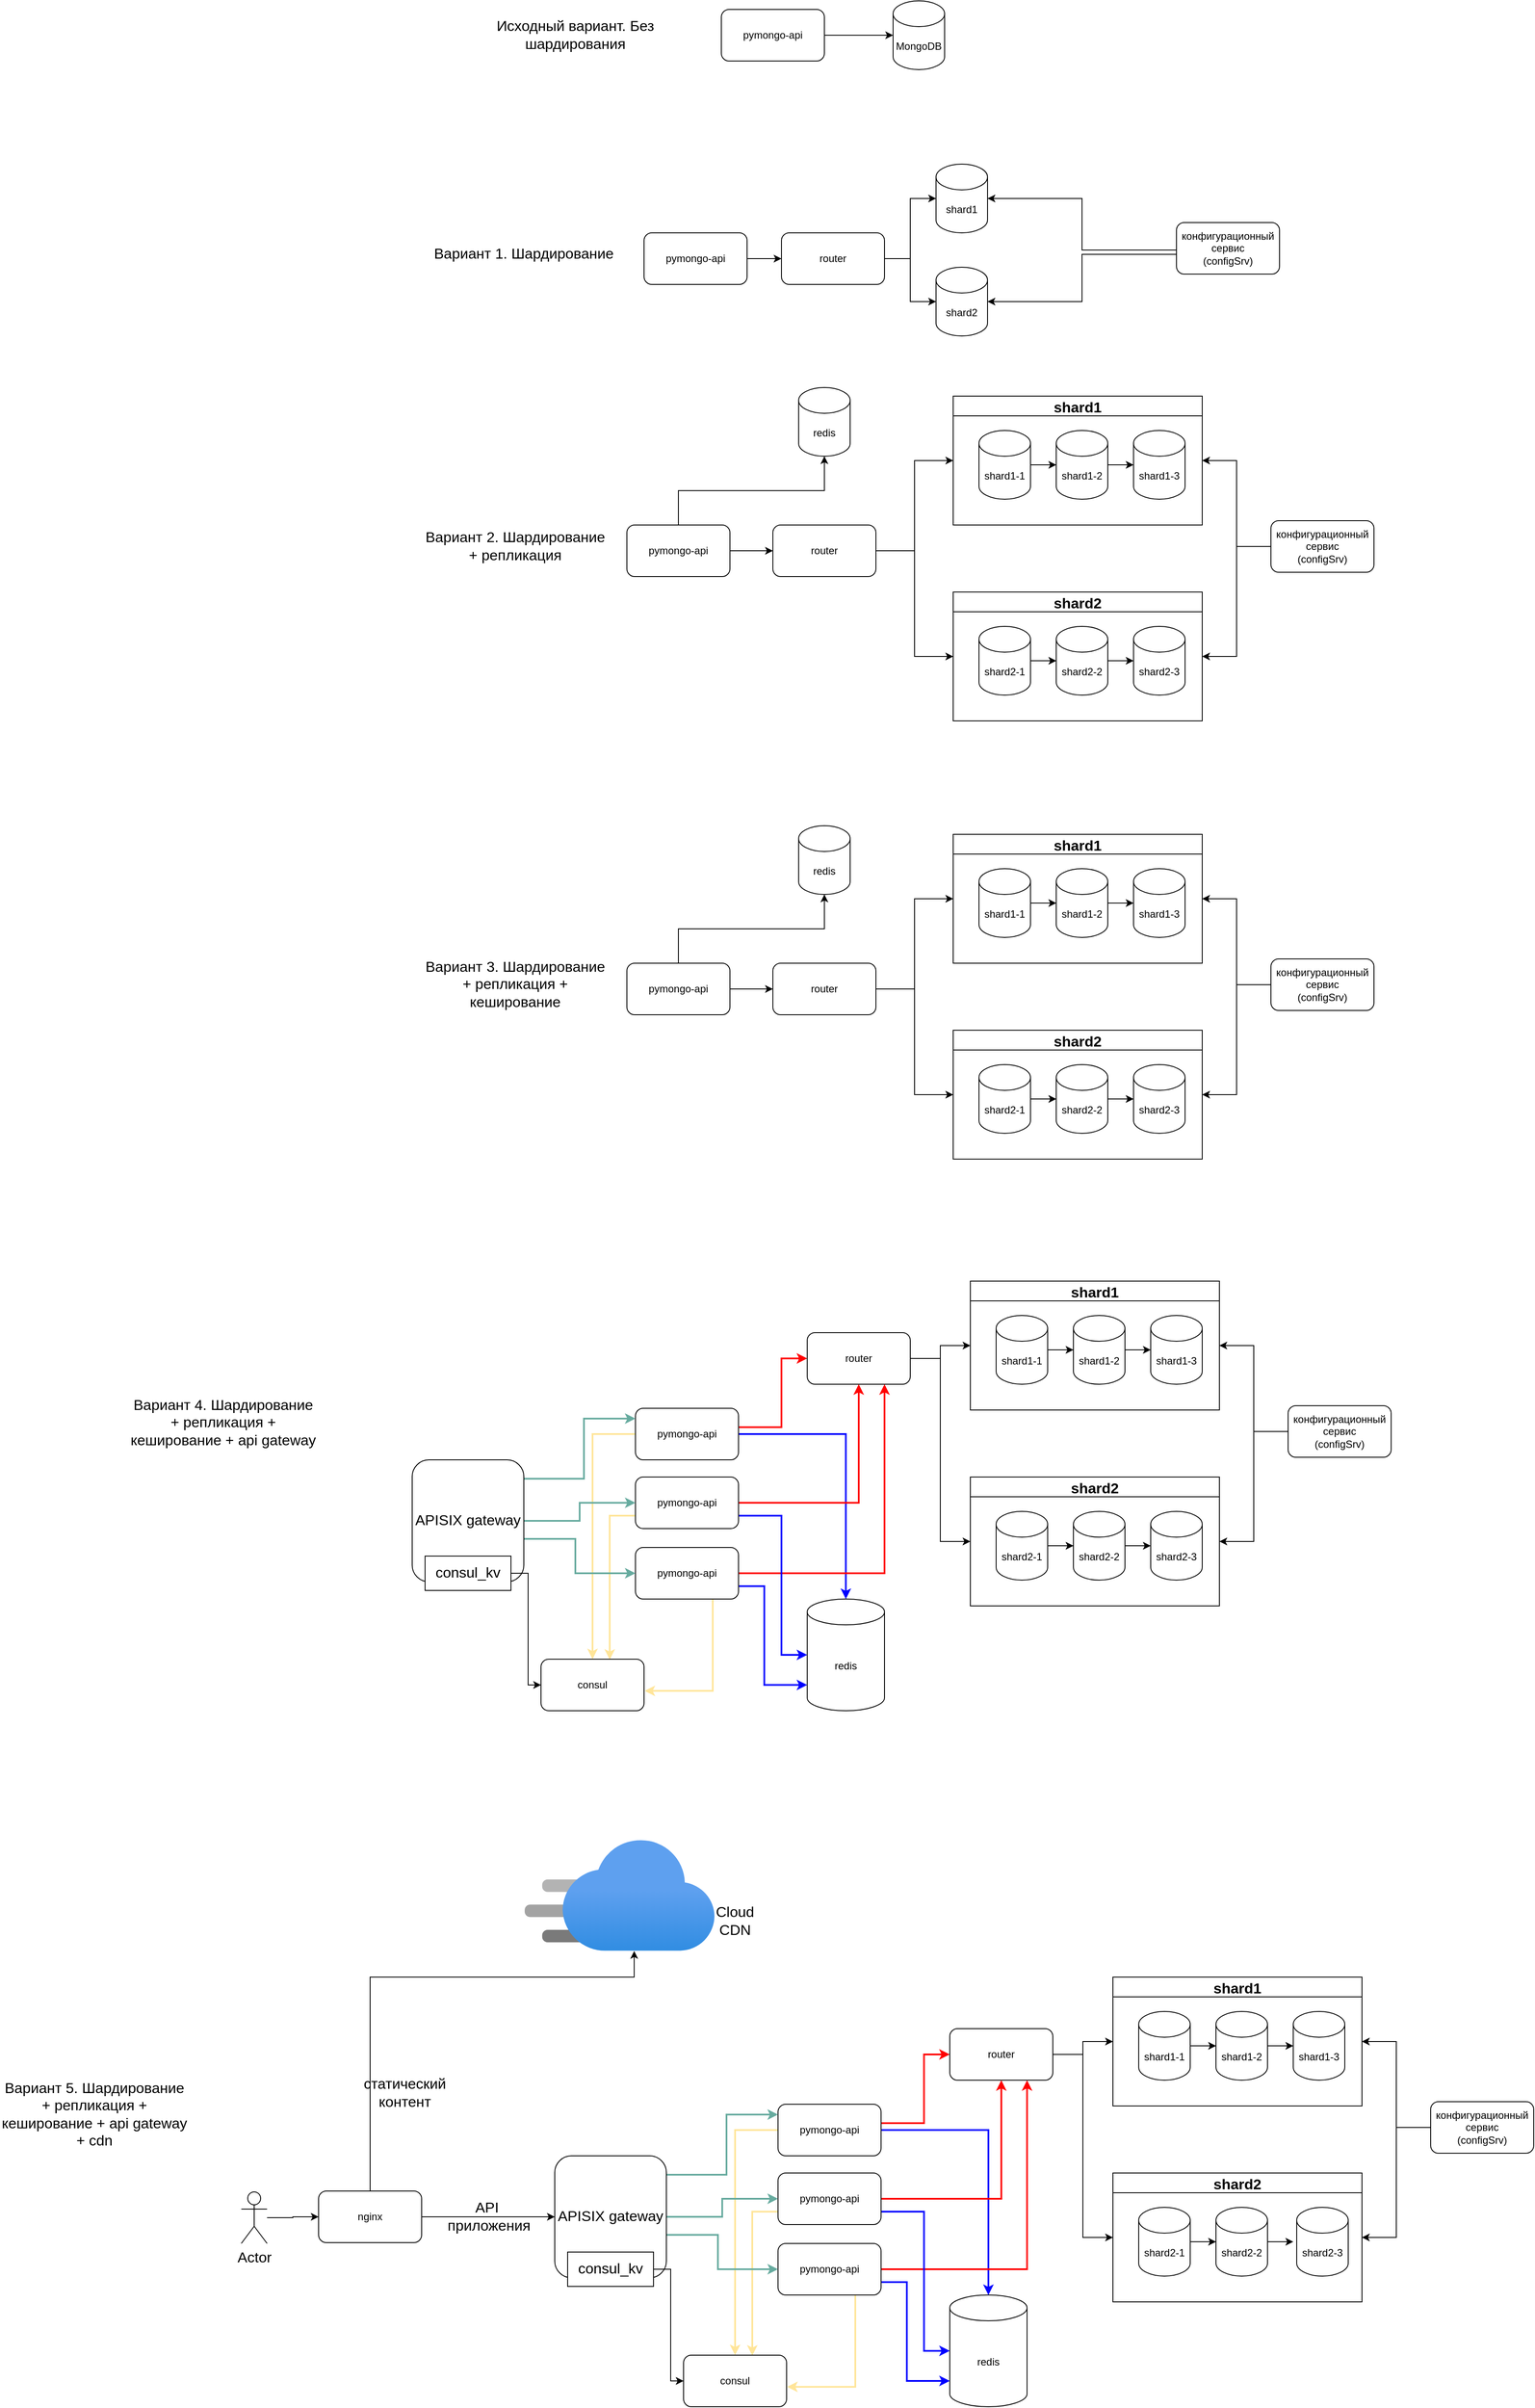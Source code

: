 <mxfile version="20.2.3" type="device"><diagram name="Page-1" id="-H_mtQnk-PTXWXPvYvuk"><mxGraphModel dx="4724" dy="2163" grid="1" gridSize="10" guides="1" tooltips="1" connect="1" arrows="1" fold="1" page="1" pageScale="1" pageWidth="1169" pageHeight="827" math="0" shadow="0"><root><mxCell id="0"/><mxCell id="1" parent="0"/><mxCell id="zA23MoTUsTF4_91t8viU-2" value="MongoDB" style="shape=cylinder3;whiteSpace=wrap;html=1;boundedLbl=1;backgroundOutline=1;size=15;" parent="1" vertex="1"><mxGeometry x="550" y="160" width="60" height="80" as="geometry"/></mxCell><mxCell id="zA23MoTUsTF4_91t8viU-3" value="pymongo-api" style="rounded=1;whiteSpace=wrap;html=1;" parent="1" vertex="1"><mxGeometry x="350" y="170" width="120" height="60" as="geometry"/></mxCell><mxCell id="zA23MoTUsTF4_91t8viU-4" style="edgeStyle=orthogonalEdgeStyle;rounded=0;orthogonalLoop=1;jettySize=auto;html=1;exitX=1;exitY=0.5;exitDx=0;exitDy=0;entryX=0;entryY=0.5;entryDx=0;entryDy=0;entryPerimeter=0;" parent="1" source="zA23MoTUsTF4_91t8viU-3" target="zA23MoTUsTF4_91t8viU-2" edge="1"><mxGeometry relative="1" as="geometry"/></mxCell><mxCell id="vCGlA6a2CIkTy2Intsum-1" value="Исходный вариант. Без шардирования" style="text;html=1;strokeColor=none;fillColor=none;align=center;verticalAlign=middle;whiteSpace=wrap;rounded=0;fontSize=17;" parent="1" vertex="1"><mxGeometry x="70" y="185" width="220" height="30" as="geometry"/></mxCell><mxCell id="vCGlA6a2CIkTy2Intsum-15" style="edgeStyle=orthogonalEdgeStyle;rounded=0;orthogonalLoop=1;jettySize=auto;html=1;entryX=0;entryY=0.5;entryDx=0;entryDy=0;fontSize=17;" parent="1" source="vCGlA6a2CIkTy2Intsum-2" target="vCGlA6a2CIkTy2Intsum-11" edge="1"><mxGeometry relative="1" as="geometry"/></mxCell><mxCell id="vCGlA6a2CIkTy2Intsum-2" value="pymongo-api" style="rounded=1;whiteSpace=wrap;html=1;" parent="1" vertex="1"><mxGeometry x="260" y="430" width="120" height="60" as="geometry"/></mxCell><mxCell id="vCGlA6a2CIkTy2Intsum-3" value="shard1" style="shape=cylinder3;whiteSpace=wrap;html=1;boundedLbl=1;backgroundOutline=1;size=15;" parent="1" vertex="1"><mxGeometry x="600" y="350" width="60" height="80" as="geometry"/></mxCell><mxCell id="vCGlA6a2CIkTy2Intsum-5" value="Вариант 1. Шардирование" style="text;html=1;strokeColor=none;fillColor=none;align=center;verticalAlign=middle;whiteSpace=wrap;rounded=0;fontSize=17;" parent="1" vertex="1"><mxGeometry x="10" y="440" width="220" height="30" as="geometry"/></mxCell><mxCell id="vCGlA6a2CIkTy2Intsum-6" value="shard2" style="shape=cylinder3;whiteSpace=wrap;html=1;boundedLbl=1;backgroundOutline=1;size=15;" parent="1" vertex="1"><mxGeometry x="600" y="470" width="60" height="80" as="geometry"/></mxCell><mxCell id="vCGlA6a2CIkTy2Intsum-9" style="edgeStyle=orthogonalEdgeStyle;rounded=0;orthogonalLoop=1;jettySize=auto;html=1;entryX=1;entryY=0.5;entryDx=0;entryDy=0;entryPerimeter=0;fontSize=17;" parent="1" target="vCGlA6a2CIkTy2Intsum-3" edge="1"><mxGeometry relative="1" as="geometry"><mxPoint x="880" y="450.0" as="sourcePoint"/><Array as="points"><mxPoint x="770" y="450"/><mxPoint x="770" y="390"/></Array></mxGeometry></mxCell><mxCell id="vCGlA6a2CIkTy2Intsum-10" style="edgeStyle=orthogonalEdgeStyle;rounded=0;orthogonalLoop=1;jettySize=auto;html=1;fontSize=17;" parent="1" edge="1"><mxGeometry relative="1" as="geometry"><mxPoint x="880" y="455.0" as="sourcePoint"/><mxPoint x="660" y="510" as="targetPoint"/><Array as="points"><mxPoint x="770" y="455"/><mxPoint x="770" y="510"/></Array></mxGeometry></mxCell><mxCell id="vCGlA6a2CIkTy2Intsum-12" style="edgeStyle=orthogonalEdgeStyle;rounded=0;orthogonalLoop=1;jettySize=auto;html=1;entryX=0;entryY=0.5;entryDx=0;entryDy=0;entryPerimeter=0;fontSize=17;" parent="1" source="vCGlA6a2CIkTy2Intsum-11" target="vCGlA6a2CIkTy2Intsum-3" edge="1"><mxGeometry relative="1" as="geometry"/></mxCell><mxCell id="vCGlA6a2CIkTy2Intsum-13" style="edgeStyle=orthogonalEdgeStyle;rounded=0;orthogonalLoop=1;jettySize=auto;html=1;entryX=0;entryY=0.5;entryDx=0;entryDy=0;entryPerimeter=0;fontSize=17;" parent="1" source="vCGlA6a2CIkTy2Intsum-11" target="vCGlA6a2CIkTy2Intsum-6" edge="1"><mxGeometry relative="1" as="geometry"/></mxCell><mxCell id="vCGlA6a2CIkTy2Intsum-11" value="router" style="rounded=1;whiteSpace=wrap;html=1;" parent="1" vertex="1"><mxGeometry x="420" y="430" width="120" height="60" as="geometry"/></mxCell><mxCell id="vCGlA6a2CIkTy2Intsum-43" style="edgeStyle=orthogonalEdgeStyle;rounded=0;orthogonalLoop=1;jettySize=auto;html=1;entryX=0;entryY=0.5;entryDx=0;entryDy=0;fontSize=17;" parent="1" source="vCGlA6a2CIkTy2Intsum-44" target="vCGlA6a2CIkTy2Intsum-51" edge="1"><mxGeometry relative="1" as="geometry"/></mxCell><mxCell id="vCGlA6a2CIkTy2Intsum-65" style="edgeStyle=orthogonalEdgeStyle;rounded=0;orthogonalLoop=1;jettySize=auto;html=1;entryX=0.5;entryY=1;entryDx=0;entryDy=0;entryPerimeter=0;fontSize=17;" parent="1" source="vCGlA6a2CIkTy2Intsum-44" target="vCGlA6a2CIkTy2Intsum-64" edge="1"><mxGeometry relative="1" as="geometry"><Array as="points"><mxPoint x="300" y="1240"/><mxPoint x="470" y="1240"/></Array></mxGeometry></mxCell><mxCell id="vCGlA6a2CIkTy2Intsum-44" value="pymongo-api" style="rounded=1;whiteSpace=wrap;html=1;" parent="1" vertex="1"><mxGeometry x="240" y="1280" width="120" height="60" as="geometry"/></mxCell><mxCell id="vCGlA6a2CIkTy2Intsum-45" value="Вариант 3. Шардирование + репликация + кеширование" style="text;html=1;strokeColor=none;fillColor=none;align=center;verticalAlign=middle;whiteSpace=wrap;rounded=0;fontSize=17;" parent="1" vertex="1"><mxGeometry y="1290" width="220" height="30" as="geometry"/></mxCell><mxCell id="vCGlA6a2CIkTy2Intsum-46" style="edgeStyle=orthogonalEdgeStyle;rounded=0;orthogonalLoop=1;jettySize=auto;html=1;entryX=1;entryY=0.5;entryDx=0;entryDy=0;fontSize=17;" parent="1" source="vCGlA6a2CIkTy2Intsum-48" target="vCGlA6a2CIkTy2Intsum-52" edge="1"><mxGeometry relative="1" as="geometry"/></mxCell><mxCell id="vCGlA6a2CIkTy2Intsum-47" style="edgeStyle=orthogonalEdgeStyle;rounded=0;orthogonalLoop=1;jettySize=auto;html=1;entryX=1;entryY=0.5;entryDx=0;entryDy=0;fontSize=17;" parent="1" source="vCGlA6a2CIkTy2Intsum-48" target="vCGlA6a2CIkTy2Intsum-58" edge="1"><mxGeometry relative="1" as="geometry"/></mxCell><mxCell id="vCGlA6a2CIkTy2Intsum-48" value="конфигурационный сервис&lt;br&gt;(configSrv)" style="rounded=1;whiteSpace=wrap;html=1;" parent="1" vertex="1"><mxGeometry x="990" y="1275" width="120" height="60" as="geometry"/></mxCell><mxCell id="vCGlA6a2CIkTy2Intsum-49" style="edgeStyle=orthogonalEdgeStyle;rounded=0;orthogonalLoop=1;jettySize=auto;html=1;entryX=0;entryY=0.5;entryDx=0;entryDy=0;fontSize=17;" parent="1" source="vCGlA6a2CIkTy2Intsum-51" target="vCGlA6a2CIkTy2Intsum-52" edge="1"><mxGeometry relative="1" as="geometry"/></mxCell><mxCell id="vCGlA6a2CIkTy2Intsum-50" style="edgeStyle=orthogonalEdgeStyle;rounded=0;orthogonalLoop=1;jettySize=auto;html=1;entryX=0;entryY=0.5;entryDx=0;entryDy=0;fontSize=17;" parent="1" source="vCGlA6a2CIkTy2Intsum-51" target="vCGlA6a2CIkTy2Intsum-58" edge="1"><mxGeometry relative="1" as="geometry"/></mxCell><mxCell id="vCGlA6a2CIkTy2Intsum-51" value="router" style="rounded=1;whiteSpace=wrap;html=1;" parent="1" vertex="1"><mxGeometry x="410" y="1280" width="120" height="60" as="geometry"/></mxCell><mxCell id="vCGlA6a2CIkTy2Intsum-52" value="shard1" style="swimlane;fontSize=17;" parent="1" vertex="1"><mxGeometry x="620" y="1130" width="290" height="150" as="geometry"/></mxCell><mxCell id="vCGlA6a2CIkTy2Intsum-53" style="edgeStyle=orthogonalEdgeStyle;rounded=0;orthogonalLoop=1;jettySize=auto;html=1;fontSize=17;" parent="vCGlA6a2CIkTy2Intsum-52" source="vCGlA6a2CIkTy2Intsum-55" target="vCGlA6a2CIkTy2Intsum-57" edge="1"><mxGeometry relative="1" as="geometry"/></mxCell><mxCell id="vCGlA6a2CIkTy2Intsum-54" style="edgeStyle=orthogonalEdgeStyle;rounded=0;orthogonalLoop=1;jettySize=auto;html=1;entryX=0;entryY=0.5;entryDx=0;entryDy=0;entryPerimeter=0;fontSize=17;" parent="vCGlA6a2CIkTy2Intsum-52" source="vCGlA6a2CIkTy2Intsum-55" target="vCGlA6a2CIkTy2Intsum-56" edge="1"><mxGeometry relative="1" as="geometry"/></mxCell><mxCell id="vCGlA6a2CIkTy2Intsum-55" value="shard1-1" style="shape=cylinder3;whiteSpace=wrap;html=1;boundedLbl=1;backgroundOutline=1;size=15;" parent="vCGlA6a2CIkTy2Intsum-52" vertex="1"><mxGeometry x="30" y="40" width="60" height="80" as="geometry"/></mxCell><mxCell id="vCGlA6a2CIkTy2Intsum-56" value="shard1-2" style="shape=cylinder3;whiteSpace=wrap;html=1;boundedLbl=1;backgroundOutline=1;size=15;" parent="vCGlA6a2CIkTy2Intsum-52" vertex="1"><mxGeometry x="120" y="40" width="60" height="80" as="geometry"/></mxCell><mxCell id="vCGlA6a2CIkTy2Intsum-57" value="shard1-3" style="shape=cylinder3;whiteSpace=wrap;html=1;boundedLbl=1;backgroundOutline=1;size=15;" parent="vCGlA6a2CIkTy2Intsum-52" vertex="1"><mxGeometry x="210" y="40" width="60" height="80" as="geometry"/></mxCell><mxCell id="vCGlA6a2CIkTy2Intsum-58" value="shard2" style="swimlane;fontSize=17;" parent="1" vertex="1"><mxGeometry x="620" y="1358" width="290" height="150" as="geometry"/></mxCell><mxCell id="vCGlA6a2CIkTy2Intsum-59" style="edgeStyle=orthogonalEdgeStyle;rounded=0;orthogonalLoop=1;jettySize=auto;html=1;fontSize=17;" parent="vCGlA6a2CIkTy2Intsum-58" source="vCGlA6a2CIkTy2Intsum-61" target="vCGlA6a2CIkTy2Intsum-63" edge="1"><mxGeometry relative="1" as="geometry"/></mxCell><mxCell id="vCGlA6a2CIkTy2Intsum-60" style="edgeStyle=orthogonalEdgeStyle;rounded=0;orthogonalLoop=1;jettySize=auto;html=1;entryX=0;entryY=0.5;entryDx=0;entryDy=0;entryPerimeter=0;fontSize=17;" parent="vCGlA6a2CIkTy2Intsum-58" source="vCGlA6a2CIkTy2Intsum-61" target="vCGlA6a2CIkTy2Intsum-62" edge="1"><mxGeometry relative="1" as="geometry"/></mxCell><mxCell id="vCGlA6a2CIkTy2Intsum-61" value="shard2-1" style="shape=cylinder3;whiteSpace=wrap;html=1;boundedLbl=1;backgroundOutline=1;size=15;" parent="vCGlA6a2CIkTy2Intsum-58" vertex="1"><mxGeometry x="30" y="40" width="60" height="80" as="geometry"/></mxCell><mxCell id="vCGlA6a2CIkTy2Intsum-62" value="shard2-2" style="shape=cylinder3;whiteSpace=wrap;html=1;boundedLbl=1;backgroundOutline=1;size=15;" parent="vCGlA6a2CIkTy2Intsum-58" vertex="1"><mxGeometry x="120" y="40" width="60" height="80" as="geometry"/></mxCell><mxCell id="vCGlA6a2CIkTy2Intsum-63" value="shard2-3" style="shape=cylinder3;whiteSpace=wrap;html=1;boundedLbl=1;backgroundOutline=1;size=15;" parent="vCGlA6a2CIkTy2Intsum-58" vertex="1"><mxGeometry x="210" y="40" width="60" height="80" as="geometry"/></mxCell><mxCell id="vCGlA6a2CIkTy2Intsum-64" value="redis" style="shape=cylinder3;whiteSpace=wrap;html=1;boundedLbl=1;backgroundOutline=1;size=15;" parent="1" vertex="1"><mxGeometry x="440" y="1120" width="60" height="80" as="geometry"/></mxCell><mxCell id="vCGlA6a2CIkTy2Intsum-66" style="edgeStyle=orthogonalEdgeStyle;rounded=0;orthogonalLoop=1;jettySize=auto;html=1;entryX=0;entryY=0.5;entryDx=0;entryDy=0;fontSize=17;" parent="1" source="vCGlA6a2CIkTy2Intsum-68" target="vCGlA6a2CIkTy2Intsum-75" edge="1"><mxGeometry relative="1" as="geometry"/></mxCell><mxCell id="vCGlA6a2CIkTy2Intsum-67" style="edgeStyle=orthogonalEdgeStyle;rounded=0;orthogonalLoop=1;jettySize=auto;html=1;entryX=0.5;entryY=1;entryDx=0;entryDy=0;entryPerimeter=0;fontSize=17;" parent="1" source="vCGlA6a2CIkTy2Intsum-68" target="vCGlA6a2CIkTy2Intsum-88" edge="1"><mxGeometry relative="1" as="geometry"><Array as="points"><mxPoint x="300" y="730"/><mxPoint x="470" y="730"/></Array></mxGeometry></mxCell><mxCell id="vCGlA6a2CIkTy2Intsum-68" value="pymongo-api" style="rounded=1;whiteSpace=wrap;html=1;" parent="1" vertex="1"><mxGeometry x="240" y="770" width="120" height="60" as="geometry"/></mxCell><mxCell id="vCGlA6a2CIkTy2Intsum-69" value="Вариант 2. Шардирование + репликация" style="text;html=1;strokeColor=none;fillColor=none;align=center;verticalAlign=middle;whiteSpace=wrap;rounded=0;fontSize=17;" parent="1" vertex="1"><mxGeometry y="780" width="220" height="30" as="geometry"/></mxCell><mxCell id="vCGlA6a2CIkTy2Intsum-70" style="edgeStyle=orthogonalEdgeStyle;rounded=0;orthogonalLoop=1;jettySize=auto;html=1;entryX=1;entryY=0.5;entryDx=0;entryDy=0;fontSize=17;" parent="1" source="vCGlA6a2CIkTy2Intsum-72" target="vCGlA6a2CIkTy2Intsum-76" edge="1"><mxGeometry relative="1" as="geometry"/></mxCell><mxCell id="vCGlA6a2CIkTy2Intsum-71" style="edgeStyle=orthogonalEdgeStyle;rounded=0;orthogonalLoop=1;jettySize=auto;html=1;entryX=1;entryY=0.5;entryDx=0;entryDy=0;fontSize=17;" parent="1" source="vCGlA6a2CIkTy2Intsum-72" target="vCGlA6a2CIkTy2Intsum-82" edge="1"><mxGeometry relative="1" as="geometry"/></mxCell><mxCell id="vCGlA6a2CIkTy2Intsum-72" value="конфигурационный сервис&lt;br&gt;(configSrv)" style="rounded=1;whiteSpace=wrap;html=1;" parent="1" vertex="1"><mxGeometry x="990" y="765" width="120" height="60" as="geometry"/></mxCell><mxCell id="vCGlA6a2CIkTy2Intsum-73" style="edgeStyle=orthogonalEdgeStyle;rounded=0;orthogonalLoop=1;jettySize=auto;html=1;entryX=0;entryY=0.5;entryDx=0;entryDy=0;fontSize=17;" parent="1" source="vCGlA6a2CIkTy2Intsum-75" target="vCGlA6a2CIkTy2Intsum-76" edge="1"><mxGeometry relative="1" as="geometry"/></mxCell><mxCell id="vCGlA6a2CIkTy2Intsum-74" style="edgeStyle=orthogonalEdgeStyle;rounded=0;orthogonalLoop=1;jettySize=auto;html=1;entryX=0;entryY=0.5;entryDx=0;entryDy=0;fontSize=17;" parent="1" source="vCGlA6a2CIkTy2Intsum-75" target="vCGlA6a2CIkTy2Intsum-82" edge="1"><mxGeometry relative="1" as="geometry"/></mxCell><mxCell id="vCGlA6a2CIkTy2Intsum-75" value="router" style="rounded=1;whiteSpace=wrap;html=1;" parent="1" vertex="1"><mxGeometry x="410" y="770" width="120" height="60" as="geometry"/></mxCell><mxCell id="vCGlA6a2CIkTy2Intsum-76" value="shard1" style="swimlane;fontSize=17;" parent="1" vertex="1"><mxGeometry x="620" y="620" width="290" height="150" as="geometry"/></mxCell><mxCell id="vCGlA6a2CIkTy2Intsum-77" style="edgeStyle=orthogonalEdgeStyle;rounded=0;orthogonalLoop=1;jettySize=auto;html=1;fontSize=17;" parent="vCGlA6a2CIkTy2Intsum-76" source="vCGlA6a2CIkTy2Intsum-79" target="vCGlA6a2CIkTy2Intsum-81" edge="1"><mxGeometry relative="1" as="geometry"/></mxCell><mxCell id="vCGlA6a2CIkTy2Intsum-78" style="edgeStyle=orthogonalEdgeStyle;rounded=0;orthogonalLoop=1;jettySize=auto;html=1;entryX=0;entryY=0.5;entryDx=0;entryDy=0;entryPerimeter=0;fontSize=17;" parent="vCGlA6a2CIkTy2Intsum-76" source="vCGlA6a2CIkTy2Intsum-79" target="vCGlA6a2CIkTy2Intsum-80" edge="1"><mxGeometry relative="1" as="geometry"/></mxCell><mxCell id="vCGlA6a2CIkTy2Intsum-79" value="shard1-1" style="shape=cylinder3;whiteSpace=wrap;html=1;boundedLbl=1;backgroundOutline=1;size=15;" parent="vCGlA6a2CIkTy2Intsum-76" vertex="1"><mxGeometry x="30" y="40" width="60" height="80" as="geometry"/></mxCell><mxCell id="vCGlA6a2CIkTy2Intsum-80" value="shard1-2" style="shape=cylinder3;whiteSpace=wrap;html=1;boundedLbl=1;backgroundOutline=1;size=15;" parent="vCGlA6a2CIkTy2Intsum-76" vertex="1"><mxGeometry x="120" y="40" width="60" height="80" as="geometry"/></mxCell><mxCell id="vCGlA6a2CIkTy2Intsum-81" value="shard1-3" style="shape=cylinder3;whiteSpace=wrap;html=1;boundedLbl=1;backgroundOutline=1;size=15;" parent="vCGlA6a2CIkTy2Intsum-76" vertex="1"><mxGeometry x="210" y="40" width="60" height="80" as="geometry"/></mxCell><mxCell id="vCGlA6a2CIkTy2Intsum-82" value="shard2" style="swimlane;fontSize=17;" parent="1" vertex="1"><mxGeometry x="620" y="848" width="290" height="150" as="geometry"/></mxCell><mxCell id="vCGlA6a2CIkTy2Intsum-83" style="edgeStyle=orthogonalEdgeStyle;rounded=0;orthogonalLoop=1;jettySize=auto;html=1;fontSize=17;" parent="vCGlA6a2CIkTy2Intsum-82" source="vCGlA6a2CIkTy2Intsum-85" target="vCGlA6a2CIkTy2Intsum-87" edge="1"><mxGeometry relative="1" as="geometry"/></mxCell><mxCell id="vCGlA6a2CIkTy2Intsum-84" style="edgeStyle=orthogonalEdgeStyle;rounded=0;orthogonalLoop=1;jettySize=auto;html=1;entryX=0;entryY=0.5;entryDx=0;entryDy=0;entryPerimeter=0;fontSize=17;" parent="vCGlA6a2CIkTy2Intsum-82" source="vCGlA6a2CIkTy2Intsum-85" target="vCGlA6a2CIkTy2Intsum-86" edge="1"><mxGeometry relative="1" as="geometry"/></mxCell><mxCell id="vCGlA6a2CIkTy2Intsum-85" value="shard2-1" style="shape=cylinder3;whiteSpace=wrap;html=1;boundedLbl=1;backgroundOutline=1;size=15;" parent="vCGlA6a2CIkTy2Intsum-82" vertex="1"><mxGeometry x="30" y="40" width="60" height="80" as="geometry"/></mxCell><mxCell id="vCGlA6a2CIkTy2Intsum-86" value="shard2-2" style="shape=cylinder3;whiteSpace=wrap;html=1;boundedLbl=1;backgroundOutline=1;size=15;" parent="vCGlA6a2CIkTy2Intsum-82" vertex="1"><mxGeometry x="120" y="40" width="60" height="80" as="geometry"/></mxCell><mxCell id="vCGlA6a2CIkTy2Intsum-87" value="shard2-3" style="shape=cylinder3;whiteSpace=wrap;html=1;boundedLbl=1;backgroundOutline=1;size=15;" parent="vCGlA6a2CIkTy2Intsum-82" vertex="1"><mxGeometry x="210" y="40" width="60" height="80" as="geometry"/></mxCell><mxCell id="vCGlA6a2CIkTy2Intsum-88" value="redis" style="shape=cylinder3;whiteSpace=wrap;html=1;boundedLbl=1;backgroundOutline=1;size=15;" parent="1" vertex="1"><mxGeometry x="440" y="610" width="60" height="80" as="geometry"/></mxCell><mxCell id="vCGlA6a2CIkTy2Intsum-89" value="конфигурационный сервис&lt;br&gt;(configSrv)" style="rounded=1;whiteSpace=wrap;html=1;" parent="1" vertex="1"><mxGeometry x="880" y="418" width="120" height="60" as="geometry"/></mxCell><mxCell id="vCGlA6a2CIkTy2Intsum-90" style="edgeStyle=orthogonalEdgeStyle;rounded=0;orthogonalLoop=1;jettySize=auto;html=1;entryX=0;entryY=0.5;entryDx=0;entryDy=0;fontSize=17;strokeColor=#FF0000;strokeWidth=2;" parent="1" source="vCGlA6a2CIkTy2Intsum-92" target="vCGlA6a2CIkTy2Intsum-99" edge="1"><mxGeometry relative="1" as="geometry"><Array as="points"><mxPoint x="420" y="1820"/><mxPoint x="420" y="1740"/></Array></mxGeometry></mxCell><mxCell id="vCGlA6a2CIkTy2Intsum-118" style="edgeStyle=orthogonalEdgeStyle;rounded=0;orthogonalLoop=1;jettySize=auto;html=1;entryX=0.5;entryY=0;entryDx=0;entryDy=0;entryPerimeter=0;fontSize=17;strokeWidth=2;strokeColor=#0000FF;" parent="1" source="vCGlA6a2CIkTy2Intsum-92" target="vCGlA6a2CIkTy2Intsum-112" edge="1"><mxGeometry relative="1" as="geometry"/></mxCell><mxCell id="vCGlA6a2CIkTy2Intsum-133" style="edgeStyle=orthogonalEdgeStyle;rounded=0;orthogonalLoop=1;jettySize=auto;html=1;fontSize=17;strokeColor=#FFE599;strokeWidth=2;" parent="1" source="vCGlA6a2CIkTy2Intsum-92" target="vCGlA6a2CIkTy2Intsum-128" edge="1"><mxGeometry relative="1" as="geometry"><Array as="points"><mxPoint x="200" y="1828"/></Array></mxGeometry></mxCell><mxCell id="vCGlA6a2CIkTy2Intsum-92" value="pymongo-api" style="rounded=1;whiteSpace=wrap;html=1;" parent="1" vertex="1"><mxGeometry x="250" y="1798" width="120" height="60" as="geometry"/></mxCell><mxCell id="vCGlA6a2CIkTy2Intsum-93" value="Вариант 4. Шардирование + репликация + кеширование + api gateway" style="text;html=1;strokeColor=none;fillColor=none;align=center;verticalAlign=middle;whiteSpace=wrap;rounded=0;fontSize=17;" parent="1" vertex="1"><mxGeometry x="-340" y="1800" width="220" height="30" as="geometry"/></mxCell><mxCell id="vCGlA6a2CIkTy2Intsum-94" style="edgeStyle=orthogonalEdgeStyle;rounded=0;orthogonalLoop=1;jettySize=auto;html=1;entryX=1;entryY=0.5;entryDx=0;entryDy=0;fontSize=17;" parent="1" source="vCGlA6a2CIkTy2Intsum-96" target="vCGlA6a2CIkTy2Intsum-100" edge="1"><mxGeometry relative="1" as="geometry"/></mxCell><mxCell id="vCGlA6a2CIkTy2Intsum-95" style="edgeStyle=orthogonalEdgeStyle;rounded=0;orthogonalLoop=1;jettySize=auto;html=1;entryX=1;entryY=0.5;entryDx=0;entryDy=0;fontSize=17;" parent="1" source="vCGlA6a2CIkTy2Intsum-96" target="vCGlA6a2CIkTy2Intsum-106" edge="1"><mxGeometry relative="1" as="geometry"/></mxCell><mxCell id="vCGlA6a2CIkTy2Intsum-96" value="конфигурационный сервис&lt;br&gt;(configSrv)" style="rounded=1;whiteSpace=wrap;html=1;" parent="1" vertex="1"><mxGeometry x="1010" y="1795" width="120" height="60" as="geometry"/></mxCell><mxCell id="vCGlA6a2CIkTy2Intsum-97" style="edgeStyle=orthogonalEdgeStyle;rounded=0;orthogonalLoop=1;jettySize=auto;html=1;entryX=0;entryY=0.5;entryDx=0;entryDy=0;fontSize=17;" parent="1" source="vCGlA6a2CIkTy2Intsum-99" target="vCGlA6a2CIkTy2Intsum-100" edge="1"><mxGeometry relative="1" as="geometry"/></mxCell><mxCell id="vCGlA6a2CIkTy2Intsum-98" style="edgeStyle=orthogonalEdgeStyle;rounded=0;orthogonalLoop=1;jettySize=auto;html=1;entryX=0;entryY=0.5;entryDx=0;entryDy=0;fontSize=17;" parent="1" source="vCGlA6a2CIkTy2Intsum-99" target="vCGlA6a2CIkTy2Intsum-106" edge="1"><mxGeometry relative="1" as="geometry"/></mxCell><mxCell id="vCGlA6a2CIkTy2Intsum-99" value="router" style="rounded=1;whiteSpace=wrap;html=1;" parent="1" vertex="1"><mxGeometry x="450" y="1710" width="120" height="60" as="geometry"/></mxCell><mxCell id="vCGlA6a2CIkTy2Intsum-100" value="shard1" style="swimlane;fontSize=17;" parent="1" vertex="1"><mxGeometry x="640" y="1650" width="290" height="150" as="geometry"/></mxCell><mxCell id="vCGlA6a2CIkTy2Intsum-101" style="edgeStyle=orthogonalEdgeStyle;rounded=0;orthogonalLoop=1;jettySize=auto;html=1;fontSize=17;" parent="vCGlA6a2CIkTy2Intsum-100" source="vCGlA6a2CIkTy2Intsum-103" target="vCGlA6a2CIkTy2Intsum-105" edge="1"><mxGeometry relative="1" as="geometry"/></mxCell><mxCell id="vCGlA6a2CIkTy2Intsum-102" style="edgeStyle=orthogonalEdgeStyle;rounded=0;orthogonalLoop=1;jettySize=auto;html=1;entryX=0;entryY=0.5;entryDx=0;entryDy=0;entryPerimeter=0;fontSize=17;" parent="vCGlA6a2CIkTy2Intsum-100" source="vCGlA6a2CIkTy2Intsum-103" target="vCGlA6a2CIkTy2Intsum-104" edge="1"><mxGeometry relative="1" as="geometry"/></mxCell><mxCell id="vCGlA6a2CIkTy2Intsum-103" value="shard1-1" style="shape=cylinder3;whiteSpace=wrap;html=1;boundedLbl=1;backgroundOutline=1;size=15;" parent="vCGlA6a2CIkTy2Intsum-100" vertex="1"><mxGeometry x="30" y="40" width="60" height="80" as="geometry"/></mxCell><mxCell id="vCGlA6a2CIkTy2Intsum-104" value="shard1-2" style="shape=cylinder3;whiteSpace=wrap;html=1;boundedLbl=1;backgroundOutline=1;size=15;" parent="vCGlA6a2CIkTy2Intsum-100" vertex="1"><mxGeometry x="120" y="40" width="60" height="80" as="geometry"/></mxCell><mxCell id="vCGlA6a2CIkTy2Intsum-105" value="shard1-3" style="shape=cylinder3;whiteSpace=wrap;html=1;boundedLbl=1;backgroundOutline=1;size=15;" parent="vCGlA6a2CIkTy2Intsum-100" vertex="1"><mxGeometry x="210" y="40" width="60" height="80" as="geometry"/></mxCell><mxCell id="vCGlA6a2CIkTy2Intsum-106" value="shard2" style="swimlane;fontSize=17;" parent="1" vertex="1"><mxGeometry x="640" y="1878" width="290" height="150" as="geometry"/></mxCell><mxCell id="vCGlA6a2CIkTy2Intsum-107" style="edgeStyle=orthogonalEdgeStyle;rounded=0;orthogonalLoop=1;jettySize=auto;html=1;fontSize=17;" parent="vCGlA6a2CIkTy2Intsum-106" source="vCGlA6a2CIkTy2Intsum-109" target="vCGlA6a2CIkTy2Intsum-111" edge="1"><mxGeometry relative="1" as="geometry"/></mxCell><mxCell id="vCGlA6a2CIkTy2Intsum-108" style="edgeStyle=orthogonalEdgeStyle;rounded=0;orthogonalLoop=1;jettySize=auto;html=1;entryX=0;entryY=0.5;entryDx=0;entryDy=0;entryPerimeter=0;fontSize=17;" parent="vCGlA6a2CIkTy2Intsum-106" source="vCGlA6a2CIkTy2Intsum-109" target="vCGlA6a2CIkTy2Intsum-110" edge="1"><mxGeometry relative="1" as="geometry"/></mxCell><mxCell id="vCGlA6a2CIkTy2Intsum-109" value="shard2-1" style="shape=cylinder3;whiteSpace=wrap;html=1;boundedLbl=1;backgroundOutline=1;size=15;" parent="vCGlA6a2CIkTy2Intsum-106" vertex="1"><mxGeometry x="30" y="40" width="60" height="80" as="geometry"/></mxCell><mxCell id="vCGlA6a2CIkTy2Intsum-110" value="shard2-2" style="shape=cylinder3;whiteSpace=wrap;html=1;boundedLbl=1;backgroundOutline=1;size=15;" parent="vCGlA6a2CIkTy2Intsum-106" vertex="1"><mxGeometry x="120" y="40" width="60" height="80" as="geometry"/></mxCell><mxCell id="vCGlA6a2CIkTy2Intsum-111" value="shard2-3" style="shape=cylinder3;whiteSpace=wrap;html=1;boundedLbl=1;backgroundOutline=1;size=15;" parent="vCGlA6a2CIkTy2Intsum-106" vertex="1"><mxGeometry x="210" y="40" width="60" height="80" as="geometry"/></mxCell><mxCell id="vCGlA6a2CIkTy2Intsum-112" value="redis" style="shape=cylinder3;whiteSpace=wrap;html=1;boundedLbl=1;backgroundOutline=1;size=15;" parent="1" vertex="1"><mxGeometry x="450" y="2020" width="90" height="130" as="geometry"/></mxCell><mxCell id="vCGlA6a2CIkTy2Intsum-116" style="edgeStyle=orthogonalEdgeStyle;rounded=0;orthogonalLoop=1;jettySize=auto;html=1;entryX=0.75;entryY=1;entryDx=0;entryDy=0;fontSize=17;strokeColor=#FF0000;strokeWidth=2;" parent="1" source="vCGlA6a2CIkTy2Intsum-113" target="vCGlA6a2CIkTy2Intsum-99" edge="1"><mxGeometry relative="1" as="geometry"/></mxCell><mxCell id="vCGlA6a2CIkTy2Intsum-120" style="edgeStyle=orthogonalEdgeStyle;rounded=0;orthogonalLoop=1;jettySize=auto;html=1;fontSize=17;exitX=1;exitY=0.75;exitDx=0;exitDy=0;strokeWidth=2;strokeColor=#0000FF;" parent="1" source="vCGlA6a2CIkTy2Intsum-113" edge="1"><mxGeometry relative="1" as="geometry"><mxPoint x="450" y="2120" as="targetPoint"/><Array as="points"><mxPoint x="400" y="2005"/><mxPoint x="400" y="2120"/><mxPoint x="450" y="2120"/></Array></mxGeometry></mxCell><mxCell id="vCGlA6a2CIkTy2Intsum-130" style="edgeStyle=orthogonalEdgeStyle;rounded=0;orthogonalLoop=1;jettySize=auto;html=1;entryX=1.005;entryY=0.615;entryDx=0;entryDy=0;entryPerimeter=0;fontSize=17;strokeColor=#FFE599;strokeWidth=2;exitX=0.75;exitY=1;exitDx=0;exitDy=0;" parent="1" source="vCGlA6a2CIkTy2Intsum-113" target="vCGlA6a2CIkTy2Intsum-128" edge="1"><mxGeometry relative="1" as="geometry"/></mxCell><mxCell id="vCGlA6a2CIkTy2Intsum-113" value="pymongo-api" style="rounded=1;whiteSpace=wrap;html=1;" parent="1" vertex="1"><mxGeometry x="250" y="1960" width="120" height="60" as="geometry"/></mxCell><mxCell id="vCGlA6a2CIkTy2Intsum-115" style="edgeStyle=orthogonalEdgeStyle;rounded=0;orthogonalLoop=1;jettySize=auto;html=1;entryX=0.5;entryY=1;entryDx=0;entryDy=0;fontSize=17;strokeColor=#FF0000;strokeWidth=2;" parent="1" source="vCGlA6a2CIkTy2Intsum-114" target="vCGlA6a2CIkTy2Intsum-99" edge="1"><mxGeometry relative="1" as="geometry"/></mxCell><mxCell id="vCGlA6a2CIkTy2Intsum-119" style="edgeStyle=orthogonalEdgeStyle;rounded=0;orthogonalLoop=1;jettySize=auto;html=1;entryX=0;entryY=0.5;entryDx=0;entryDy=0;entryPerimeter=0;fontSize=17;exitX=1;exitY=0.75;exitDx=0;exitDy=0;strokeWidth=2;strokeColor=#0000FF;" parent="1" source="vCGlA6a2CIkTy2Intsum-114" target="vCGlA6a2CIkTy2Intsum-112" edge="1"><mxGeometry relative="1" as="geometry"><Array as="points"><mxPoint x="420" y="1923"/><mxPoint x="420" y="2085"/></Array></mxGeometry></mxCell><mxCell id="vCGlA6a2CIkTy2Intsum-131" style="edgeStyle=orthogonalEdgeStyle;rounded=0;orthogonalLoop=1;jettySize=auto;html=1;fontSize=17;strokeColor=#FFE599;strokeWidth=2;exitX=0;exitY=0.75;exitDx=0;exitDy=0;entryX=0.667;entryY=0.01;entryDx=0;entryDy=0;entryPerimeter=0;" parent="1" source="vCGlA6a2CIkTy2Intsum-114" target="vCGlA6a2CIkTy2Intsum-128" edge="1"><mxGeometry relative="1" as="geometry"><mxPoint x="220" y="2080" as="targetPoint"/><Array as="points"><mxPoint x="220" y="1923"/></Array></mxGeometry></mxCell><mxCell id="vCGlA6a2CIkTy2Intsum-114" value="pymongo-api" style="rounded=1;whiteSpace=wrap;html=1;" parent="1" vertex="1"><mxGeometry x="250" y="1878" width="120" height="60" as="geometry"/></mxCell><mxCell id="vCGlA6a2CIkTy2Intsum-122" style="edgeStyle=orthogonalEdgeStyle;rounded=0;orthogonalLoop=1;jettySize=auto;html=1;fontSize=17;strokeColor=#67AB9F;strokeWidth=2;" parent="1" source="vCGlA6a2CIkTy2Intsum-121" edge="1"><mxGeometry relative="1" as="geometry"><mxPoint x="250" y="1810" as="targetPoint"/><Array as="points"><mxPoint x="190" y="1880"/><mxPoint x="190" y="1810"/><mxPoint x="250" y="1810"/></Array></mxGeometry></mxCell><mxCell id="vCGlA6a2CIkTy2Intsum-124" style="edgeStyle=orthogonalEdgeStyle;rounded=0;orthogonalLoop=1;jettySize=auto;html=1;entryX=0;entryY=0.5;entryDx=0;entryDy=0;fontSize=17;strokeColor=#67AB9F;strokeWidth=2;" parent="1" source="vCGlA6a2CIkTy2Intsum-121" target="vCGlA6a2CIkTy2Intsum-114" edge="1"><mxGeometry relative="1" as="geometry"/></mxCell><mxCell id="vCGlA6a2CIkTy2Intsum-125" style="edgeStyle=orthogonalEdgeStyle;rounded=0;orthogonalLoop=1;jettySize=auto;html=1;fontSize=17;strokeColor=#67AB9F;strokeWidth=2;" parent="1" source="vCGlA6a2CIkTy2Intsum-121" target="vCGlA6a2CIkTy2Intsum-113" edge="1"><mxGeometry relative="1" as="geometry"><Array as="points"><mxPoint x="180" y="1950"/><mxPoint x="180" y="1990"/></Array></mxGeometry></mxCell><mxCell id="vCGlA6a2CIkTy2Intsum-121" value="APISIX gateway" style="rounded=1;whiteSpace=wrap;html=1;fontSize=17;" parent="1" vertex="1"><mxGeometry x="-10" y="1858" width="130" height="142" as="geometry"/></mxCell><mxCell id="vCGlA6a2CIkTy2Intsum-129" style="edgeStyle=orthogonalEdgeStyle;rounded=0;orthogonalLoop=1;jettySize=auto;html=1;entryX=0;entryY=0.5;entryDx=0;entryDy=0;fontSize=17;strokeColor=#000000;strokeWidth=1;" parent="1" source="vCGlA6a2CIkTy2Intsum-127" target="vCGlA6a2CIkTy2Intsum-128" edge="1"><mxGeometry relative="1" as="geometry"><Array as="points"><mxPoint x="125" y="1990"/><mxPoint x="125" y="2120"/></Array></mxGeometry></mxCell><mxCell id="vCGlA6a2CIkTy2Intsum-127" value="consul_kv" style="rounded=0;whiteSpace=wrap;html=1;fontSize=17;" parent="1" vertex="1"><mxGeometry x="5" y="1970" width="100" height="40" as="geometry"/></mxCell><mxCell id="vCGlA6a2CIkTy2Intsum-128" value="consul" style="rounded=1;whiteSpace=wrap;html=1;" parent="1" vertex="1"><mxGeometry x="140" y="2090" width="120" height="60" as="geometry"/></mxCell><mxCell id="vCGlA6a2CIkTy2Intsum-134" style="edgeStyle=orthogonalEdgeStyle;rounded=0;orthogonalLoop=1;jettySize=auto;html=1;entryX=0;entryY=0.5;entryDx=0;entryDy=0;fontSize=17;strokeColor=#FF0000;strokeWidth=2;" parent="1" source="vCGlA6a2CIkTy2Intsum-137" target="vCGlA6a2CIkTy2Intsum-144" edge="1"><mxGeometry relative="1" as="geometry"><Array as="points"><mxPoint x="586" y="2630"/><mxPoint x="586" y="2550"/></Array></mxGeometry></mxCell><mxCell id="vCGlA6a2CIkTy2Intsum-135" style="edgeStyle=orthogonalEdgeStyle;rounded=0;orthogonalLoop=1;jettySize=auto;html=1;entryX=0.5;entryY=0;entryDx=0;entryDy=0;entryPerimeter=0;fontSize=17;strokeWidth=2;strokeColor=#0000FF;" parent="1" source="vCGlA6a2CIkTy2Intsum-137" target="vCGlA6a2CIkTy2Intsum-157" edge="1"><mxGeometry relative="1" as="geometry"/></mxCell><mxCell id="vCGlA6a2CIkTy2Intsum-136" style="edgeStyle=orthogonalEdgeStyle;rounded=0;orthogonalLoop=1;jettySize=auto;html=1;fontSize=17;strokeColor=#FFE599;strokeWidth=2;" parent="1" source="vCGlA6a2CIkTy2Intsum-137" target="vCGlA6a2CIkTy2Intsum-172" edge="1"><mxGeometry relative="1" as="geometry"><Array as="points"><mxPoint x="366" y="2638"/></Array></mxGeometry></mxCell><mxCell id="vCGlA6a2CIkTy2Intsum-137" value="pymongo-api" style="rounded=1;whiteSpace=wrap;html=1;" parent="1" vertex="1"><mxGeometry x="416" y="2608" width="120" height="60" as="geometry"/></mxCell><mxCell id="vCGlA6a2CIkTy2Intsum-138" value="Вариант 5. Шардирование + репликация + кеширование + api gateway + cdn" style="text;html=1;strokeColor=none;fillColor=none;align=center;verticalAlign=middle;whiteSpace=wrap;rounded=0;fontSize=17;" parent="1" vertex="1"><mxGeometry x="-490" y="2605" width="220" height="30" as="geometry"/></mxCell><mxCell id="vCGlA6a2CIkTy2Intsum-139" style="edgeStyle=orthogonalEdgeStyle;rounded=0;orthogonalLoop=1;jettySize=auto;html=1;entryX=1;entryY=0.5;entryDx=0;entryDy=0;fontSize=17;" parent="1" source="vCGlA6a2CIkTy2Intsum-141" target="vCGlA6a2CIkTy2Intsum-145" edge="1"><mxGeometry relative="1" as="geometry"/></mxCell><mxCell id="vCGlA6a2CIkTy2Intsum-140" style="edgeStyle=orthogonalEdgeStyle;rounded=0;orthogonalLoop=1;jettySize=auto;html=1;entryX=1;entryY=0.5;entryDx=0;entryDy=0;fontSize=17;" parent="1" source="vCGlA6a2CIkTy2Intsum-141" target="vCGlA6a2CIkTy2Intsum-151" edge="1"><mxGeometry relative="1" as="geometry"/></mxCell><mxCell id="vCGlA6a2CIkTy2Intsum-141" value="конфигурационный сервис&lt;br&gt;(configSrv)" style="rounded=1;whiteSpace=wrap;html=1;" parent="1" vertex="1"><mxGeometry x="1176" y="2605" width="120" height="60" as="geometry"/></mxCell><mxCell id="vCGlA6a2CIkTy2Intsum-142" style="edgeStyle=orthogonalEdgeStyle;rounded=0;orthogonalLoop=1;jettySize=auto;html=1;entryX=0;entryY=0.5;entryDx=0;entryDy=0;fontSize=17;" parent="1" source="vCGlA6a2CIkTy2Intsum-144" target="vCGlA6a2CIkTy2Intsum-145" edge="1"><mxGeometry relative="1" as="geometry"/></mxCell><mxCell id="vCGlA6a2CIkTy2Intsum-143" style="edgeStyle=orthogonalEdgeStyle;rounded=0;orthogonalLoop=1;jettySize=auto;html=1;entryX=0;entryY=0.5;entryDx=0;entryDy=0;fontSize=17;" parent="1" source="vCGlA6a2CIkTy2Intsum-144" target="vCGlA6a2CIkTy2Intsum-151" edge="1"><mxGeometry relative="1" as="geometry"/></mxCell><mxCell id="vCGlA6a2CIkTy2Intsum-144" value="router" style="rounded=1;whiteSpace=wrap;html=1;" parent="1" vertex="1"><mxGeometry x="616" y="2520" width="120" height="60" as="geometry"/></mxCell><mxCell id="vCGlA6a2CIkTy2Intsum-145" value="shard1" style="swimlane;fontSize=17;" parent="1" vertex="1"><mxGeometry x="806" y="2460" width="290" height="150" as="geometry"/></mxCell><mxCell id="vCGlA6a2CIkTy2Intsum-146" style="edgeStyle=orthogonalEdgeStyle;rounded=0;orthogonalLoop=1;jettySize=auto;html=1;fontSize=17;" parent="vCGlA6a2CIkTy2Intsum-145" source="vCGlA6a2CIkTy2Intsum-148" target="vCGlA6a2CIkTy2Intsum-150" edge="1"><mxGeometry relative="1" as="geometry"/></mxCell><mxCell id="vCGlA6a2CIkTy2Intsum-147" style="edgeStyle=orthogonalEdgeStyle;rounded=0;orthogonalLoop=1;jettySize=auto;html=1;entryX=0;entryY=0.5;entryDx=0;entryDy=0;entryPerimeter=0;fontSize=17;" parent="vCGlA6a2CIkTy2Intsum-145" source="vCGlA6a2CIkTy2Intsum-148" target="vCGlA6a2CIkTy2Intsum-149" edge="1"><mxGeometry relative="1" as="geometry"/></mxCell><mxCell id="vCGlA6a2CIkTy2Intsum-148" value="shard1-1" style="shape=cylinder3;whiteSpace=wrap;html=1;boundedLbl=1;backgroundOutline=1;size=15;" parent="vCGlA6a2CIkTy2Intsum-145" vertex="1"><mxGeometry x="30" y="40" width="60" height="80" as="geometry"/></mxCell><mxCell id="vCGlA6a2CIkTy2Intsum-149" value="shard1-2" style="shape=cylinder3;whiteSpace=wrap;html=1;boundedLbl=1;backgroundOutline=1;size=15;" parent="vCGlA6a2CIkTy2Intsum-145" vertex="1"><mxGeometry x="120" y="40" width="60" height="80" as="geometry"/></mxCell><mxCell id="vCGlA6a2CIkTy2Intsum-150" value="shard1-3" style="shape=cylinder3;whiteSpace=wrap;html=1;boundedLbl=1;backgroundOutline=1;size=15;" parent="vCGlA6a2CIkTy2Intsum-145" vertex="1"><mxGeometry x="210" y="40" width="60" height="80" as="geometry"/></mxCell><mxCell id="vCGlA6a2CIkTy2Intsum-151" value="shard2" style="swimlane;fontSize=17;" parent="1" vertex="1"><mxGeometry x="806" y="2688" width="290" height="150" as="geometry"/></mxCell><mxCell id="vCGlA6a2CIkTy2Intsum-152" style="edgeStyle=orthogonalEdgeStyle;rounded=0;orthogonalLoop=1;jettySize=auto;html=1;fontSize=17;" parent="vCGlA6a2CIkTy2Intsum-151" source="vCGlA6a2CIkTy2Intsum-154" edge="1"><mxGeometry relative="1" as="geometry"><mxPoint x="210" y="80" as="targetPoint"/></mxGeometry></mxCell><mxCell id="vCGlA6a2CIkTy2Intsum-153" style="edgeStyle=orthogonalEdgeStyle;rounded=0;orthogonalLoop=1;jettySize=auto;html=1;entryX=0;entryY=0.5;entryDx=0;entryDy=0;entryPerimeter=0;fontSize=17;" parent="vCGlA6a2CIkTy2Intsum-151" source="vCGlA6a2CIkTy2Intsum-154" target="vCGlA6a2CIkTy2Intsum-155" edge="1"><mxGeometry relative="1" as="geometry"/></mxCell><mxCell id="vCGlA6a2CIkTy2Intsum-154" value="shard2-1" style="shape=cylinder3;whiteSpace=wrap;html=1;boundedLbl=1;backgroundOutline=1;size=15;" parent="vCGlA6a2CIkTy2Intsum-151" vertex="1"><mxGeometry x="30" y="40" width="60" height="80" as="geometry"/></mxCell><mxCell id="vCGlA6a2CIkTy2Intsum-155" value="shard2-2" style="shape=cylinder3;whiteSpace=wrap;html=1;boundedLbl=1;backgroundOutline=1;size=15;" parent="vCGlA6a2CIkTy2Intsum-151" vertex="1"><mxGeometry x="120" y="40" width="60" height="80" as="geometry"/></mxCell><mxCell id="zqqI0KZWw1UhxfKBmA3A-1" value="shard2-3" style="shape=cylinder3;whiteSpace=wrap;html=1;boundedLbl=1;backgroundOutline=1;size=15;" vertex="1" parent="vCGlA6a2CIkTy2Intsum-151"><mxGeometry x="214" y="40" width="60" height="80" as="geometry"/></mxCell><mxCell id="vCGlA6a2CIkTy2Intsum-157" value="redis" style="shape=cylinder3;whiteSpace=wrap;html=1;boundedLbl=1;backgroundOutline=1;size=15;" parent="1" vertex="1"><mxGeometry x="616" y="2830" width="90" height="130" as="geometry"/></mxCell><mxCell id="vCGlA6a2CIkTy2Intsum-158" style="edgeStyle=orthogonalEdgeStyle;rounded=0;orthogonalLoop=1;jettySize=auto;html=1;entryX=0.75;entryY=1;entryDx=0;entryDy=0;fontSize=17;strokeColor=#FF0000;strokeWidth=2;" parent="1" source="vCGlA6a2CIkTy2Intsum-161" target="vCGlA6a2CIkTy2Intsum-144" edge="1"><mxGeometry relative="1" as="geometry"/></mxCell><mxCell id="vCGlA6a2CIkTy2Intsum-159" style="edgeStyle=orthogonalEdgeStyle;rounded=0;orthogonalLoop=1;jettySize=auto;html=1;fontSize=17;exitX=1;exitY=0.75;exitDx=0;exitDy=0;strokeWidth=2;strokeColor=#0000FF;" parent="1" source="vCGlA6a2CIkTy2Intsum-161" edge="1"><mxGeometry relative="1" as="geometry"><mxPoint x="616.0" y="2930" as="targetPoint"/><Array as="points"><mxPoint x="566" y="2815"/><mxPoint x="566" y="2930"/><mxPoint x="616" y="2930"/></Array></mxGeometry></mxCell><mxCell id="vCGlA6a2CIkTy2Intsum-160" style="edgeStyle=orthogonalEdgeStyle;rounded=0;orthogonalLoop=1;jettySize=auto;html=1;entryX=1.005;entryY=0.615;entryDx=0;entryDy=0;entryPerimeter=0;fontSize=17;strokeColor=#FFE599;strokeWidth=2;exitX=0.75;exitY=1;exitDx=0;exitDy=0;" parent="1" source="vCGlA6a2CIkTy2Intsum-161" target="vCGlA6a2CIkTy2Intsum-172" edge="1"><mxGeometry relative="1" as="geometry"/></mxCell><mxCell id="vCGlA6a2CIkTy2Intsum-161" value="pymongo-api" style="rounded=1;whiteSpace=wrap;html=1;" parent="1" vertex="1"><mxGeometry x="416" y="2770" width="120" height="60" as="geometry"/></mxCell><mxCell id="vCGlA6a2CIkTy2Intsum-162" style="edgeStyle=orthogonalEdgeStyle;rounded=0;orthogonalLoop=1;jettySize=auto;html=1;entryX=0.5;entryY=1;entryDx=0;entryDy=0;fontSize=17;strokeColor=#FF0000;strokeWidth=2;" parent="1" source="vCGlA6a2CIkTy2Intsum-165" target="vCGlA6a2CIkTy2Intsum-144" edge="1"><mxGeometry relative="1" as="geometry"/></mxCell><mxCell id="vCGlA6a2CIkTy2Intsum-163" style="edgeStyle=orthogonalEdgeStyle;rounded=0;orthogonalLoop=1;jettySize=auto;html=1;entryX=0;entryY=0.5;entryDx=0;entryDy=0;entryPerimeter=0;fontSize=17;exitX=1;exitY=0.75;exitDx=0;exitDy=0;strokeWidth=2;strokeColor=#0000FF;" parent="1" source="vCGlA6a2CIkTy2Intsum-165" target="vCGlA6a2CIkTy2Intsum-157" edge="1"><mxGeometry relative="1" as="geometry"><Array as="points"><mxPoint x="586" y="2733"/><mxPoint x="586" y="2895"/></Array></mxGeometry></mxCell><mxCell id="vCGlA6a2CIkTy2Intsum-164" style="edgeStyle=orthogonalEdgeStyle;rounded=0;orthogonalLoop=1;jettySize=auto;html=1;fontSize=17;strokeColor=#FFE599;strokeWidth=2;exitX=0;exitY=0.75;exitDx=0;exitDy=0;entryX=0.667;entryY=0.01;entryDx=0;entryDy=0;entryPerimeter=0;" parent="1" source="vCGlA6a2CIkTy2Intsum-165" target="vCGlA6a2CIkTy2Intsum-172" edge="1"><mxGeometry relative="1" as="geometry"><mxPoint x="386" y="2890" as="targetPoint"/><Array as="points"><mxPoint x="386" y="2733"/></Array></mxGeometry></mxCell><mxCell id="vCGlA6a2CIkTy2Intsum-165" value="pymongo-api" style="rounded=1;whiteSpace=wrap;html=1;" parent="1" vertex="1"><mxGeometry x="416" y="2688" width="120" height="60" as="geometry"/></mxCell><mxCell id="vCGlA6a2CIkTy2Intsum-166" style="edgeStyle=orthogonalEdgeStyle;rounded=0;orthogonalLoop=1;jettySize=auto;html=1;fontSize=17;strokeColor=#67AB9F;strokeWidth=2;" parent="1" source="vCGlA6a2CIkTy2Intsum-169" edge="1"><mxGeometry relative="1" as="geometry"><mxPoint x="416.0" y="2620" as="targetPoint"/><Array as="points"><mxPoint x="356" y="2690"/><mxPoint x="356" y="2620"/><mxPoint x="416" y="2620"/></Array></mxGeometry></mxCell><mxCell id="vCGlA6a2CIkTy2Intsum-167" style="edgeStyle=orthogonalEdgeStyle;rounded=0;orthogonalLoop=1;jettySize=auto;html=1;entryX=0;entryY=0.5;entryDx=0;entryDy=0;fontSize=17;strokeColor=#67AB9F;strokeWidth=2;" parent="1" source="vCGlA6a2CIkTy2Intsum-169" target="vCGlA6a2CIkTy2Intsum-165" edge="1"><mxGeometry relative="1" as="geometry"/></mxCell><mxCell id="vCGlA6a2CIkTy2Intsum-168" style="edgeStyle=orthogonalEdgeStyle;rounded=0;orthogonalLoop=1;jettySize=auto;html=1;fontSize=17;strokeColor=#67AB9F;strokeWidth=2;" parent="1" source="vCGlA6a2CIkTy2Intsum-169" target="vCGlA6a2CIkTy2Intsum-161" edge="1"><mxGeometry relative="1" as="geometry"><Array as="points"><mxPoint x="346" y="2760"/><mxPoint x="346" y="2800"/></Array></mxGeometry></mxCell><mxCell id="vCGlA6a2CIkTy2Intsum-169" value="APISIX gateway" style="rounded=1;whiteSpace=wrap;html=1;fontSize=17;" parent="1" vertex="1"><mxGeometry x="156" y="2668" width="130" height="142" as="geometry"/></mxCell><mxCell id="vCGlA6a2CIkTy2Intsum-170" style="edgeStyle=orthogonalEdgeStyle;rounded=0;orthogonalLoop=1;jettySize=auto;html=1;entryX=0;entryY=0.5;entryDx=0;entryDy=0;fontSize=17;strokeColor=#000000;strokeWidth=1;" parent="1" source="vCGlA6a2CIkTy2Intsum-171" target="vCGlA6a2CIkTy2Intsum-172" edge="1"><mxGeometry relative="1" as="geometry"><Array as="points"><mxPoint x="291" y="2800"/><mxPoint x="291" y="2930"/></Array></mxGeometry></mxCell><mxCell id="vCGlA6a2CIkTy2Intsum-171" value="consul_kv" style="rounded=0;whiteSpace=wrap;html=1;fontSize=17;" parent="1" vertex="1"><mxGeometry x="171" y="2780" width="100" height="40" as="geometry"/></mxCell><mxCell id="vCGlA6a2CIkTy2Intsum-172" value="consul" style="rounded=1;whiteSpace=wrap;html=1;" parent="1" vertex="1"><mxGeometry x="306" y="2900" width="120" height="60" as="geometry"/></mxCell><mxCell id="vCGlA6a2CIkTy2Intsum-174" value="API&amp;nbsp;&lt;br&gt;приложения" style="edgeStyle=orthogonalEdgeStyle;rounded=0;orthogonalLoop=1;jettySize=auto;html=1;fontSize=17;strokeColor=default;strokeWidth=1;labelBackgroundColor=none;" parent="1" source="vCGlA6a2CIkTy2Intsum-173" target="vCGlA6a2CIkTy2Intsum-169" edge="1"><mxGeometry relative="1" as="geometry"/></mxCell><mxCell id="vCGlA6a2CIkTy2Intsum-180" style="edgeStyle=orthogonalEdgeStyle;rounded=0;orthogonalLoop=1;jettySize=auto;html=1;entryX=0.577;entryY=0.997;entryDx=0;entryDy=0;entryPerimeter=0;fontSize=17;strokeColor=#000000;strokeWidth=1;exitX=0.5;exitY=0;exitDx=0;exitDy=0;" parent="1" source="vCGlA6a2CIkTy2Intsum-173" target="vCGlA6a2CIkTy2Intsum-178" edge="1"><mxGeometry relative="1" as="geometry"><Array as="points"><mxPoint x="-59" y="2460"/></Array></mxGeometry></mxCell><mxCell id="vCGlA6a2CIkTy2Intsum-173" value="nginx" style="rounded=1;whiteSpace=wrap;html=1;" parent="1" vertex="1"><mxGeometry x="-119" y="2709" width="120" height="60" as="geometry"/></mxCell><mxCell id="vCGlA6a2CIkTy2Intsum-176" style="edgeStyle=orthogonalEdgeStyle;rounded=0;orthogonalLoop=1;jettySize=auto;html=1;entryX=0;entryY=0.5;entryDx=0;entryDy=0;fontSize=17;strokeColor=#000000;strokeWidth=1;" parent="1" source="vCGlA6a2CIkTy2Intsum-175" target="vCGlA6a2CIkTy2Intsum-173" edge="1"><mxGeometry relative="1" as="geometry"/></mxCell><mxCell id="vCGlA6a2CIkTy2Intsum-175" value="Actor" style="shape=umlActor;verticalLabelPosition=bottom;verticalAlign=top;html=1;outlineConnect=0;fontSize=17;" parent="1" vertex="1"><mxGeometry x="-209" y="2710" width="30" height="60" as="geometry"/></mxCell><mxCell id="vCGlA6a2CIkTy2Intsum-178" value="" style="aspect=fixed;html=1;points=[];align=center;image;fontSize=12;image=img/lib/azure2/app_services/CDN_Profiles.svg;" parent="1" vertex="1"><mxGeometry x="121" y="2300" width="221" height="130" as="geometry"/></mxCell><mxCell id="vCGlA6a2CIkTy2Intsum-179" value="Cloud CDN" style="text;html=1;strokeColor=none;fillColor=none;align=center;verticalAlign=middle;whiteSpace=wrap;rounded=0;fontSize=17;" parent="1" vertex="1"><mxGeometry x="336" y="2380" width="60" height="30" as="geometry"/></mxCell><mxCell id="vCGlA6a2CIkTy2Intsum-181" value="статический &lt;br&gt;контент" style="text;html=1;align=center;verticalAlign=middle;resizable=0;points=[];autosize=1;strokeColor=none;fillColor=none;fontSize=17;" parent="1" vertex="1"><mxGeometry x="-79" y="2570" width="120" height="50" as="geometry"/></mxCell></root></mxGraphModel></diagram></mxfile>